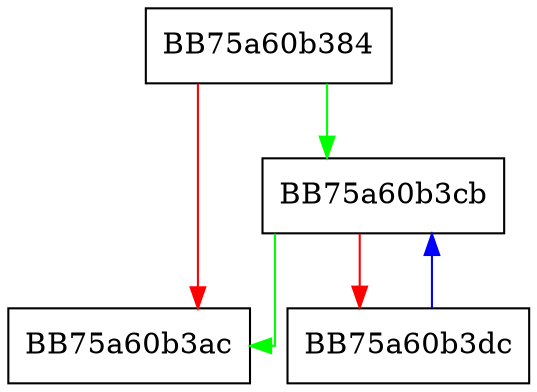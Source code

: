 digraph _Rep {
  node [shape="box"];
  graph [splines=ortho];
  BB75a60b384 -> BB75a60b3cb [color="green"];
  BB75a60b384 -> BB75a60b3ac [color="red"];
  BB75a60b3cb -> BB75a60b3ac [color="green"];
  BB75a60b3cb -> BB75a60b3dc [color="red"];
  BB75a60b3dc -> BB75a60b3cb [color="blue"];
}